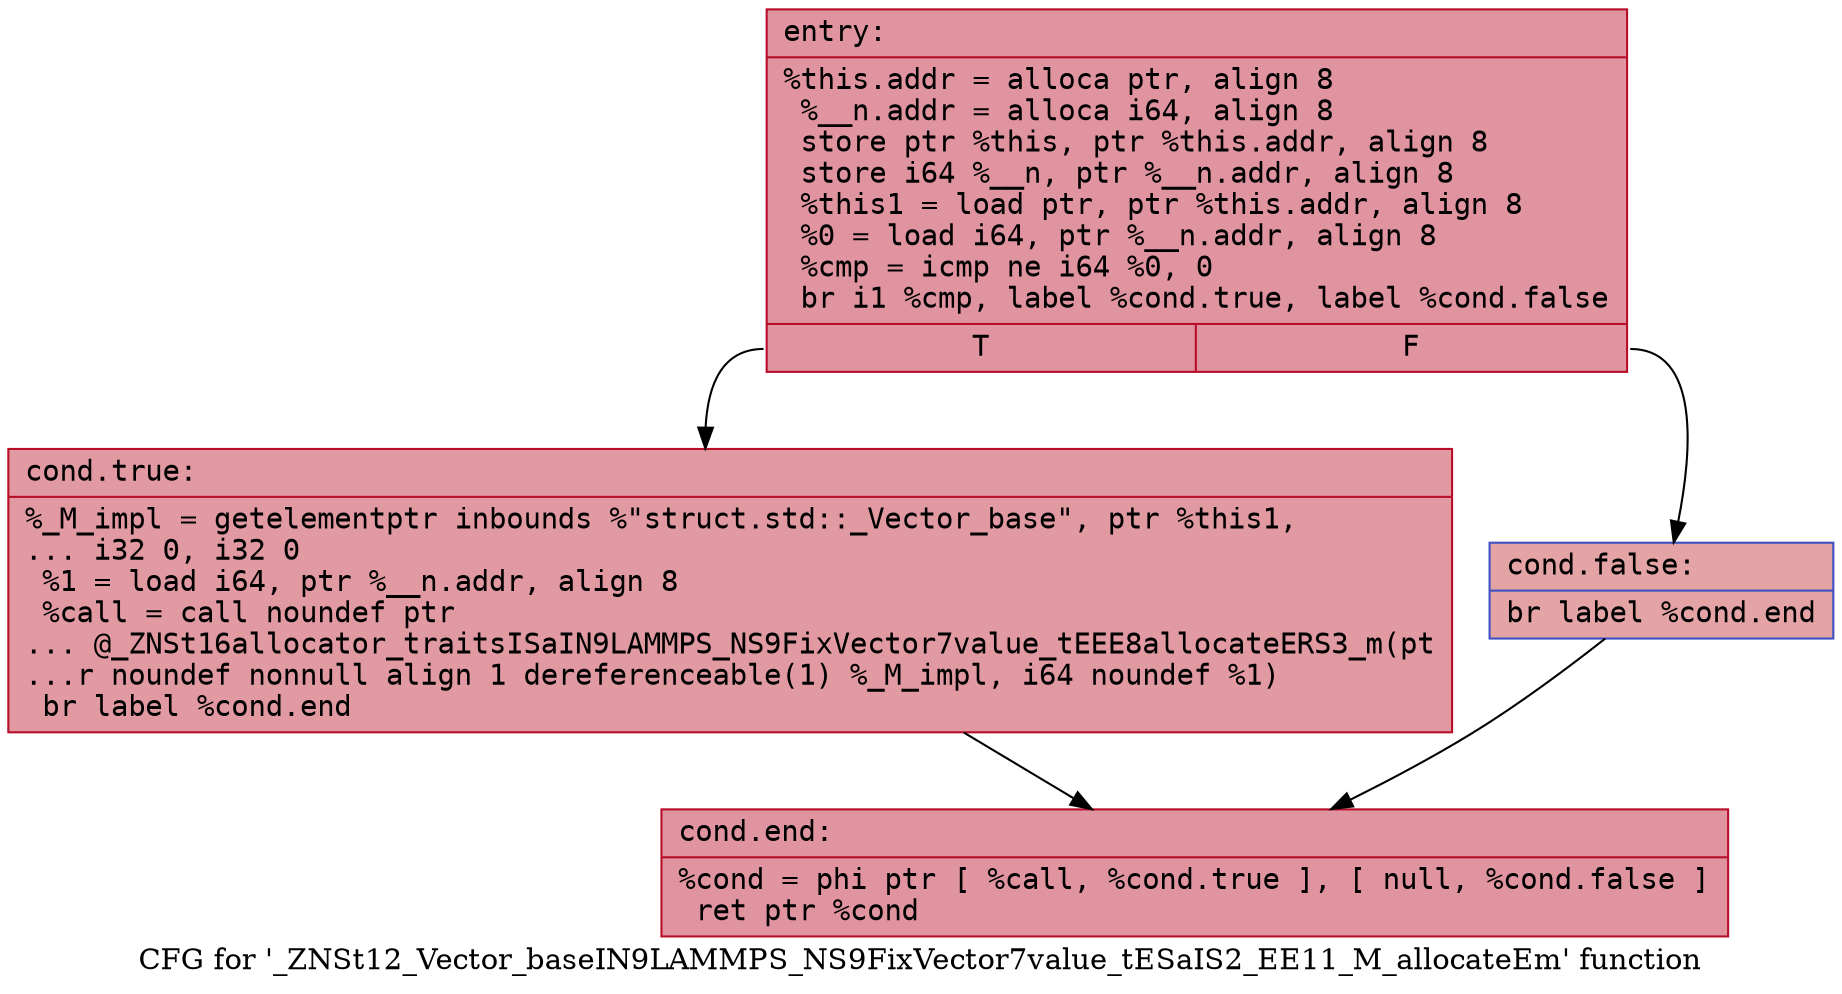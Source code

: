 digraph "CFG for '_ZNSt12_Vector_baseIN9LAMMPS_NS9FixVector7value_tESaIS2_EE11_M_allocateEm' function" {
	label="CFG for '_ZNSt12_Vector_baseIN9LAMMPS_NS9FixVector7value_tESaIS2_EE11_M_allocateEm' function";

	Node0x563495791e00 [shape=record,color="#b70d28ff", style=filled, fillcolor="#b70d2870" fontname="Courier",label="{entry:\l|  %this.addr = alloca ptr, align 8\l  %__n.addr = alloca i64, align 8\l  store ptr %this, ptr %this.addr, align 8\l  store i64 %__n, ptr %__n.addr, align 8\l  %this1 = load ptr, ptr %this.addr, align 8\l  %0 = load i64, ptr %__n.addr, align 8\l  %cmp = icmp ne i64 %0, 0\l  br i1 %cmp, label %cond.true, label %cond.false\l|{<s0>T|<s1>F}}"];
	Node0x563495791e00:s0 -> Node0x563495792220[tooltip="entry -> cond.true\nProbability 62.50%" ];
	Node0x563495791e00:s1 -> Node0x5634957922a0[tooltip="entry -> cond.false\nProbability 37.50%" ];
	Node0x563495792220 [shape=record,color="#b70d28ff", style=filled, fillcolor="#bb1b2c70" fontname="Courier",label="{cond.true:\l|  %_M_impl = getelementptr inbounds %\"struct.std::_Vector_base\", ptr %this1,\l... i32 0, i32 0\l  %1 = load i64, ptr %__n.addr, align 8\l  %call = call noundef ptr\l... @_ZNSt16allocator_traitsISaIN9LAMMPS_NS9FixVector7value_tEEE8allocateERS3_m(pt\l...r noundef nonnull align 1 dereferenceable(1) %_M_impl, i64 noundef %1)\l  br label %cond.end\l}"];
	Node0x563495792220 -> Node0x563495792760[tooltip="cond.true -> cond.end\nProbability 100.00%" ];
	Node0x5634957922a0 [shape=record,color="#3d50c3ff", style=filled, fillcolor="#c32e3170" fontname="Courier",label="{cond.false:\l|  br label %cond.end\l}"];
	Node0x5634957922a0 -> Node0x563495792760[tooltip="cond.false -> cond.end\nProbability 100.00%" ];
	Node0x563495792760 [shape=record,color="#b70d28ff", style=filled, fillcolor="#b70d2870" fontname="Courier",label="{cond.end:\l|  %cond = phi ptr [ %call, %cond.true ], [ null, %cond.false ]\l  ret ptr %cond\l}"];
}
